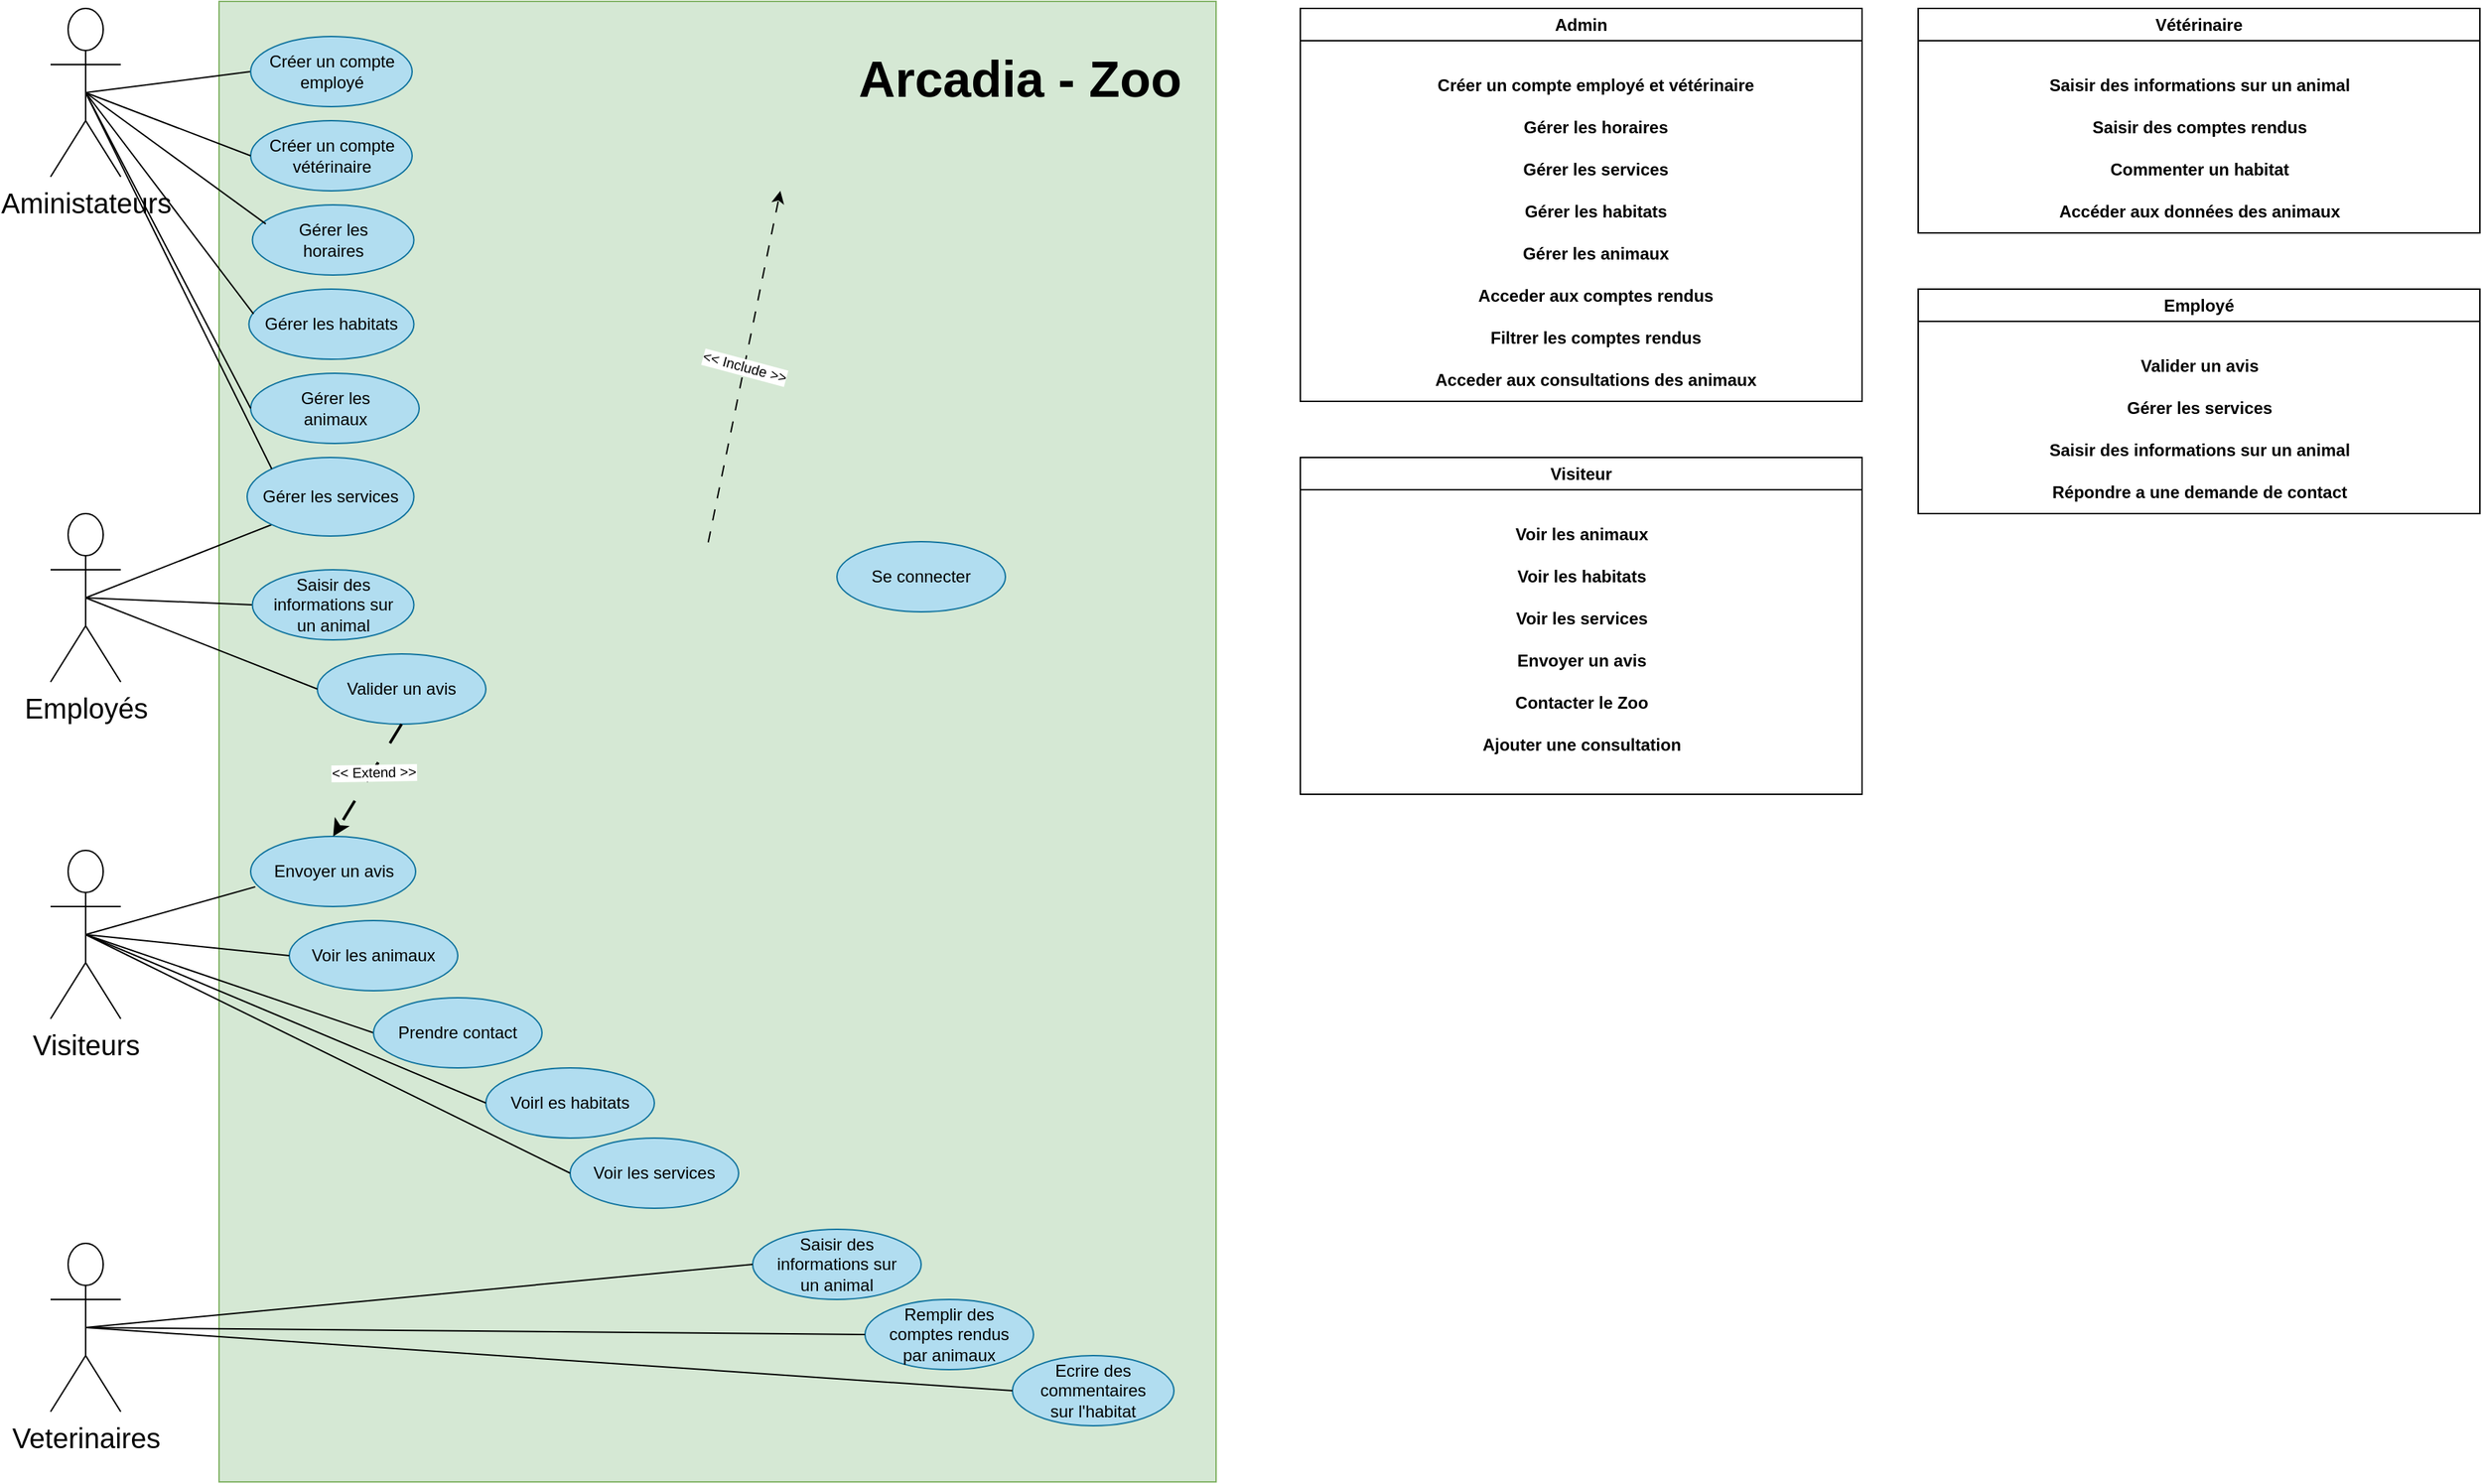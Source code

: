<mxfile version="24.1.0" type="github">
  <diagram name="Page-1" id="oCPFAEqfmWYbWS78uVZk">
    <mxGraphModel dx="1434" dy="786" grid="1" gridSize="10" guides="1" tooltips="1" connect="1" arrows="1" fold="1" page="1" pageScale="1" pageWidth="827" pageHeight="1169" math="0" shadow="0">
      <root>
        <mxCell id="0" />
        <mxCell id="1" parent="0" />
        <mxCell id="mDXhd0gq17yFUPMk-IOI-1" value="" style="rounded=0;whiteSpace=wrap;html=1;fillColor=#d5e8d4;strokeColor=#82b366;shadow=0;glass=0;fontSize=10;" parent="1" vertex="1">
          <mxGeometry x="190" y="35" width="710" height="1055" as="geometry" />
        </mxCell>
        <mxCell id="mDXhd0gq17yFUPMk-IOI-7" value="&lt;font style=&quot;font-size: 20px;&quot;&gt;Employés&lt;/font&gt;" style="shape=umlActor;verticalLabelPosition=bottom;verticalAlign=top;html=1;outlineConnect=0;" parent="1" vertex="1">
          <mxGeometry x="70" y="400" width="50" height="120" as="geometry" />
        </mxCell>
        <mxCell id="mDXhd0gq17yFUPMk-IOI-9" value="&lt;font style=&quot;font-size: 20px;&quot;&gt;Aministateurs&lt;/font&gt;" style="shape=umlActor;verticalLabelPosition=bottom;verticalAlign=top;html=1;outlineConnect=0;" parent="1" vertex="1">
          <mxGeometry x="70" y="40" width="50" height="120" as="geometry" />
        </mxCell>
        <mxCell id="mDXhd0gq17yFUPMk-IOI-10" value="&lt;font style=&quot;font-size: 20px;&quot;&gt;Visiteurs&lt;/font&gt;" style="shape=umlActor;verticalLabelPosition=bottom;verticalAlign=top;html=1;outlineConnect=0;" parent="1" vertex="1">
          <mxGeometry x="70" y="640" width="50" height="120" as="geometry" />
        </mxCell>
        <mxCell id="mDXhd0gq17yFUPMk-IOI-13" value="&lt;font style=&quot;font-size: 36px;&quot;&gt;Arcadia - Zoo&lt;/font&gt;" style="text;strokeColor=none;fillColor=none;html=1;fontSize=24;fontStyle=1;verticalAlign=middle;align=center;rounded=0;" parent="1" vertex="1">
          <mxGeometry x="650" y="60" width="220" height="60" as="geometry" />
        </mxCell>
        <mxCell id="mDXhd0gq17yFUPMk-IOI-25" value="&lt;font style=&quot;font-size: 20px;&quot;&gt;Veterinaires&lt;/font&gt;" style="shape=umlActor;verticalLabelPosition=bottom;verticalAlign=top;html=1;outlineConnect=0;" parent="1" vertex="1">
          <mxGeometry x="70" y="920" width="50" height="120" as="geometry" />
        </mxCell>
        <mxCell id="mDXhd0gq17yFUPMk-IOI-26" value="Se connecter" style="ellipse;fillColor=#b1ddf0;strokeColor=#10739e;html=1;whiteSpace=wrap;spacingRight=0;spacingLeft=0;spacing=12;" parent="1" vertex="1">
          <mxGeometry x="630" y="420" width="120" height="50" as="geometry" />
        </mxCell>
        <mxCell id="mDXhd0gq17yFUPMk-IOI-27" value="Voirl es habitats" style="ellipse;fillColor=#b1ddf0;strokeColor=#10739e;html=1;whiteSpace=wrap;spacingRight=0;spacingLeft=0;spacing=12;" parent="1" vertex="1">
          <mxGeometry x="380" y="795" width="120" height="50" as="geometry" />
        </mxCell>
        <mxCell id="mDXhd0gq17yFUPMk-IOI-28" value="Voir les services" style="ellipse;fillColor=#b1ddf0;strokeColor=#10739e;html=1;whiteSpace=wrap;spacingRight=0;spacingLeft=0;spacing=12;" parent="1" vertex="1">
          <mxGeometry x="440" y="845" width="120" height="50" as="geometry" />
        </mxCell>
        <mxCell id="mDXhd0gq17yFUPMk-IOI-34" value="" style="endArrow=none;html=1;rounded=0;exitX=0;exitY=0.5;exitDx=0;exitDy=0;entryX=0.5;entryY=0.5;entryDx=0;entryDy=0;entryPerimeter=0;" parent="1" source="mDXhd0gq17yFUPMk-IOI-38" target="mDXhd0gq17yFUPMk-IOI-10" edge="1">
          <mxGeometry width="50" height="50" relative="1" as="geometry">
            <mxPoint x="470" y="519" as="sourcePoint" />
            <mxPoint x="562" y="280" as="targetPoint" />
          </mxGeometry>
        </mxCell>
        <mxCell id="mDXhd0gq17yFUPMk-IOI-35" value="" style="endArrow=none;html=1;rounded=0;exitX=0;exitY=0.5;exitDx=0;exitDy=0;entryX=0.5;entryY=0.5;entryDx=0;entryDy=0;entryPerimeter=0;" parent="1" source="mDXhd0gq17yFUPMk-IOI-27" target="mDXhd0gq17yFUPMk-IOI-10" edge="1">
          <mxGeometry width="50" height="50" relative="1" as="geometry">
            <mxPoint x="460" y="383" as="sourcePoint" />
            <mxPoint x="576" y="250" as="targetPoint" />
          </mxGeometry>
        </mxCell>
        <mxCell id="mDXhd0gq17yFUPMk-IOI-39" value="Envoyer un avis" style="ellipse;fillColor=#b1ddf0;strokeColor=#10739e;html=1;whiteSpace=wrap;spacingRight=0;spacingLeft=0;spacing=12;" parent="1" vertex="1">
          <mxGeometry x="212.5" y="630" width="117.5" height="50" as="geometry" />
        </mxCell>
        <mxCell id="mDXhd0gq17yFUPMk-IOI-40" value="" style="endArrow=none;html=1;rounded=0;exitX=0.028;exitY=0.719;exitDx=0;exitDy=0;exitPerimeter=0;entryX=0.5;entryY=0.5;entryDx=0;entryDy=0;entryPerimeter=0;" parent="1" source="mDXhd0gq17yFUPMk-IOI-39" target="mDXhd0gq17yFUPMk-IOI-10" edge="1">
          <mxGeometry width="50" height="50" relative="1" as="geometry">
            <mxPoint x="510" y="383" as="sourcePoint" />
            <mxPoint x="626" y="250" as="targetPoint" />
          </mxGeometry>
        </mxCell>
        <mxCell id="mDXhd0gq17yFUPMk-IOI-55" value="Saisir des informations sur un animal" style="ellipse;fillColor=#b1ddf0;strokeColor=#10739e;html=1;whiteSpace=wrap;spacingRight=0;spacingLeft=0;spacing=12;" parent="1" vertex="1">
          <mxGeometry x="570" y="910" width="120" height="50" as="geometry" />
        </mxCell>
        <mxCell id="mDXhd0gq17yFUPMk-IOI-61" value="" style="endArrow=none;html=1;rounded=0;exitX=0.5;exitY=0.5;exitDx=0;exitDy=0;entryX=0;entryY=0.5;entryDx=0;entryDy=0;exitPerimeter=0;" parent="1" source="mDXhd0gq17yFUPMk-IOI-9" target="eVSdmiCTxwM3tjhRDRQT-4" edge="1">
          <mxGeometry width="50" height="50" relative="1" as="geometry">
            <mxPoint x="1190" y="325" as="sourcePoint" />
            <mxPoint x="380" y="200" as="targetPoint" />
          </mxGeometry>
        </mxCell>
        <mxCell id="mDXhd0gq17yFUPMk-IOI-62" value="" style="endArrow=none;html=1;rounded=0;exitX=0.5;exitY=0.5;exitDx=0;exitDy=0;entryX=0;entryY=0.5;entryDx=0;entryDy=0;exitPerimeter=0;" parent="1" source="mDXhd0gq17yFUPMk-IOI-25" target="mDXhd0gq17yFUPMk-IOI-55" edge="1">
          <mxGeometry width="50" height="50" relative="1" as="geometry">
            <mxPoint x="840" y="1000" as="sourcePoint" />
            <mxPoint x="390" y="460" as="targetPoint" />
          </mxGeometry>
        </mxCell>
        <mxCell id="mDXhd0gq17yFUPMk-IOI-63" value="" style="endArrow=none;html=1;rounded=0;exitX=0.5;exitY=0.5;exitDx=0;exitDy=0;entryX=0;entryY=0.5;entryDx=0;entryDy=0;exitPerimeter=0;" parent="1" source="mDXhd0gq17yFUPMk-IOI-7" target="eVSdmiCTxwM3tjhRDRQT-22" edge="1">
          <mxGeometry width="50" height="50" relative="1" as="geometry">
            <mxPoint x="1300" y="270" as="sourcePoint" />
            <mxPoint x="390" y="800" as="targetPoint" />
          </mxGeometry>
        </mxCell>
        <mxCell id="mDXhd0gq17yFUPMk-IOI-38" value="Prendre contact" style="ellipse;fillColor=#b1ddf0;strokeColor=#10739e;html=1;whiteSpace=wrap;spacingRight=0;spacingLeft=0;spacing=12;" parent="1" vertex="1">
          <mxGeometry x="300" y="745" width="120" height="50" as="geometry" />
        </mxCell>
        <mxCell id="eVSdmiCTxwM3tjhRDRQT-2" value="Valider un avis" style="ellipse;fillColor=#b1ddf0;strokeColor=#10739e;html=1;whiteSpace=wrap;spacingRight=0;spacingLeft=0;spacing=12;" parent="1" vertex="1">
          <mxGeometry x="260" y="500" width="120" height="50" as="geometry" />
        </mxCell>
        <mxCell id="eVSdmiCTxwM3tjhRDRQT-3" value="Gérer les horaires" style="ellipse;fillColor=#b1ddf0;strokeColor=#10739e;html=1;whiteSpace=wrap;spacingRight=0;spacingLeft=0;spacing=12;" parent="1" vertex="1">
          <mxGeometry x="213.75" y="180" width="115" height="50" as="geometry" />
        </mxCell>
        <mxCell id="eVSdmiCTxwM3tjhRDRQT-4" value="Créer un compte employé" style="ellipse;fillColor=#b1ddf0;strokeColor=#10739e;html=1;whiteSpace=wrap;spacingRight=0;spacingLeft=0;spacing=12;" parent="1" vertex="1">
          <mxGeometry x="212.5" y="60" width="115" height="50" as="geometry" />
        </mxCell>
        <mxCell id="eVSdmiCTxwM3tjhRDRQT-6" value="" style="endArrow=none;html=1;rounded=0;exitX=0;exitY=0.5;exitDx=0;exitDy=0;entryX=0.5;entryY=0.5;entryDx=0;entryDy=0;entryPerimeter=0;" parent="1" source="mDXhd0gq17yFUPMk-IOI-28" target="mDXhd0gq17yFUPMk-IOI-10" edge="1">
          <mxGeometry width="50" height="50" relative="1" as="geometry">
            <mxPoint x="582.5" y="1780" as="sourcePoint" />
            <mxPoint x="377.5" y="1410" as="targetPoint" />
          </mxGeometry>
        </mxCell>
        <mxCell id="eVSdmiCTxwM3tjhRDRQT-9" value="Créer un compte vétérinaire" style="ellipse;fillColor=#b1ddf0;strokeColor=#10739e;html=1;whiteSpace=wrap;spacingRight=0;spacingLeft=0;spacing=12;" parent="1" vertex="1">
          <mxGeometry x="212.5" y="120" width="115" height="50" as="geometry" />
        </mxCell>
        <mxCell id="eVSdmiCTxwM3tjhRDRQT-17" value="" style="endArrow=classic;html=1;rounded=0;endFill=1;dashed=1;dashPattern=8 8;exitX=0.963;exitY=0.708;exitDx=0;exitDy=0;exitPerimeter=0;entryX=0.563;entryY=0.128;entryDx=0;entryDy=0;entryPerimeter=0;" parent="1" target="mDXhd0gq17yFUPMk-IOI-1" edge="1">
          <mxGeometry relative="1" as="geometry">
            <mxPoint x="538.325" y="420.5" as="sourcePoint" />
            <mxPoint x="551.677" y="355.5" as="targetPoint" />
          </mxGeometry>
        </mxCell>
        <mxCell id="eVSdmiCTxwM3tjhRDRQT-18" value="&lt;font style=&quot;font-size: 10px;&quot;&gt;&amp;lt;&amp;lt; Include&lt;/font&gt;&lt;span style=&quot;font-size: 10px;&quot;&gt;&amp;nbsp;&amp;gt;&amp;gt;&lt;/span&gt;" style="edgeLabel;resizable=0;html=1;;align=center;verticalAlign=middle;rotation=15;fontSize=10;" parent="eVSdmiCTxwM3tjhRDRQT-17" connectable="0" vertex="1">
          <mxGeometry relative="1" as="geometry" />
        </mxCell>
        <mxCell id="eVSdmiCTxwM3tjhRDRQT-22" value="Saisir des informations sur un animal" style="ellipse;fillColor=#b1ddf0;strokeColor=#10739e;html=1;whiteSpace=wrap;spacingRight=0;spacingLeft=0;spacing=12;" parent="1" vertex="1">
          <mxGeometry x="213.75" y="440" width="115" height="50" as="geometry" />
        </mxCell>
        <mxCell id="eVSdmiCTxwM3tjhRDRQT-31" value="" style="endArrow=none;html=1;rounded=0;exitX=0.5;exitY=0.5;exitDx=0;exitDy=0;exitPerimeter=0;entryX=0;entryY=1;entryDx=0;entryDy=0;" parent="1" source="mDXhd0gq17yFUPMk-IOI-7" target="eVSdmiCTxwM3tjhRDRQT-48" edge="1">
          <mxGeometry width="50" height="50" relative="1" as="geometry">
            <mxPoint x="250" y="770" as="sourcePoint" />
            <mxPoint x="385.0" y="640" as="targetPoint" />
          </mxGeometry>
        </mxCell>
        <mxCell id="eVSdmiCTxwM3tjhRDRQT-32" value="" style="endArrow=none;html=1;rounded=0;exitX=0.5;exitY=0.5;exitDx=0;exitDy=0;exitPerimeter=0;entryX=0;entryY=0.5;entryDx=0;entryDy=0;" parent="1" source="mDXhd0gq17yFUPMk-IOI-7" target="eVSdmiCTxwM3tjhRDRQT-2" edge="1">
          <mxGeometry width="50" height="50" relative="1" as="geometry">
            <mxPoint x="215" y="490" as="sourcePoint" />
            <mxPoint x="400" y="470" as="targetPoint" />
          </mxGeometry>
        </mxCell>
        <mxCell id="eVSdmiCTxwM3tjhRDRQT-33" value="" style="endArrow=none;html=1;rounded=0;exitX=0.5;exitY=0.5;exitDx=0;exitDy=0;entryX=0;entryY=0.5;entryDx=0;entryDy=0;exitPerimeter=0;" parent="1" source="mDXhd0gq17yFUPMk-IOI-9" target="eVSdmiCTxwM3tjhRDRQT-9" edge="1">
          <mxGeometry width="50" height="50" relative="1" as="geometry">
            <mxPoint x="215" y="210" as="sourcePoint" />
            <mxPoint x="390" y="210" as="targetPoint" />
          </mxGeometry>
        </mxCell>
        <mxCell id="eVSdmiCTxwM3tjhRDRQT-34" value="" style="endArrow=none;html=1;rounded=0;exitX=0.5;exitY=0.5;exitDx=0;exitDy=0;entryX=0.083;entryY=0.271;entryDx=0;entryDy=0;exitPerimeter=0;entryPerimeter=0;" parent="1" source="mDXhd0gq17yFUPMk-IOI-9" target="eVSdmiCTxwM3tjhRDRQT-3" edge="1">
          <mxGeometry width="50" height="50" relative="1" as="geometry">
            <mxPoint x="225" y="220" as="sourcePoint" />
            <mxPoint x="400" y="220" as="targetPoint" />
          </mxGeometry>
        </mxCell>
        <mxCell id="eVSdmiCTxwM3tjhRDRQT-36" value="Gérer les habitats" style="ellipse;fillColor=#b1ddf0;strokeColor=#10739e;html=1;whiteSpace=wrap;spacingRight=0;spacingLeft=0;spacing=12;" parent="1" vertex="1">
          <mxGeometry x="211.25" y="240" width="117.5" height="50" as="geometry" />
        </mxCell>
        <mxCell id="eVSdmiCTxwM3tjhRDRQT-38" value="Gérer les animaux" style="ellipse;fillColor=#b1ddf0;strokeColor=#10739e;html=1;whiteSpace=wrap;spacingRight=0;spacingLeft=0;spacing=12;" parent="1" vertex="1">
          <mxGeometry x="212.5" y="300" width="120" height="50" as="geometry" />
        </mxCell>
        <mxCell id="eVSdmiCTxwM3tjhRDRQT-39" value="" style="endArrow=none;html=1;rounded=0;exitX=0.5;exitY=0.5;exitDx=0;exitDy=0;entryX=0.028;entryY=0.354;entryDx=0;entryDy=0;exitPerimeter=0;entryPerimeter=0;" parent="1" source="mDXhd0gq17yFUPMk-IOI-9" target="eVSdmiCTxwM3tjhRDRQT-36" edge="1">
          <mxGeometry width="50" height="50" relative="1" as="geometry">
            <mxPoint x="215" y="210" as="sourcePoint" />
            <mxPoint x="420" y="222" as="targetPoint" />
          </mxGeometry>
        </mxCell>
        <mxCell id="eVSdmiCTxwM3tjhRDRQT-40" value="" style="endArrow=none;html=1;rounded=0;exitX=0.5;exitY=0.5;exitDx=0;exitDy=0;entryX=0;entryY=0.5;entryDx=0;entryDy=0;exitPerimeter=0;" parent="1" source="mDXhd0gq17yFUPMk-IOI-9" target="eVSdmiCTxwM3tjhRDRQT-38" edge="1">
          <mxGeometry width="50" height="50" relative="1" as="geometry">
            <mxPoint x="225" y="220" as="sourcePoint" />
            <mxPoint x="430" y="232" as="targetPoint" />
          </mxGeometry>
        </mxCell>
        <mxCell id="eVSdmiCTxwM3tjhRDRQT-46" value="" style="endArrow=classic;html=1;rounded=0;endFill=1;dashed=1;dashPattern=8 8;exitX=0.5;exitY=1;exitDx=0;exitDy=0;entryX=0.5;entryY=0;entryDx=0;entryDy=0;strokeWidth=2;strokeColor=#000000;" parent="1" source="eVSdmiCTxwM3tjhRDRQT-2" target="mDXhd0gq17yFUPMk-IOI-39" edge="1">
          <mxGeometry relative="1" as="geometry">
            <mxPoint x="910.0" y="1421.86" as="sourcePoint" />
            <mxPoint x="1136.575" y="1168.999" as="targetPoint" />
            <Array as="points" />
          </mxGeometry>
        </mxCell>
        <mxCell id="eVSdmiCTxwM3tjhRDRQT-47" value="&lt;font style=&quot;font-size: 10px;&quot;&gt;&amp;lt;&amp;lt; Extend &amp;gt;&amp;gt;&lt;/font&gt;" style="edgeLabel;resizable=0;html=1;;align=center;verticalAlign=middle;rotation=-1;fontSize=10;" parent="eVSdmiCTxwM3tjhRDRQT-46" connectable="0" vertex="1">
          <mxGeometry relative="1" as="geometry">
            <mxPoint x="4" y="-6" as="offset" />
          </mxGeometry>
        </mxCell>
        <mxCell id="eVSdmiCTxwM3tjhRDRQT-48" value="Gérer les services" style="ellipse;fillColor=#b1ddf0;strokeColor=#10739e;html=1;whiteSpace=wrap;spacingRight=0;spacingLeft=0;spacing=12;" parent="1" vertex="1">
          <mxGeometry x="210" y="360" width="118.75" height="56" as="geometry" />
        </mxCell>
        <mxCell id="eVSdmiCTxwM3tjhRDRQT-49" value="" style="endArrow=none;html=1;rounded=0;exitX=0.5;exitY=0.5;exitDx=0;exitDy=0;entryX=0;entryY=0;entryDx=0;entryDy=0;exitPerimeter=0;" parent="1" source="mDXhd0gq17yFUPMk-IOI-9" target="eVSdmiCTxwM3tjhRDRQT-48" edge="1">
          <mxGeometry width="50" height="50" relative="1" as="geometry">
            <mxPoint x="200" y="270" as="sourcePoint" />
            <mxPoint x="385" y="480" as="targetPoint" />
          </mxGeometry>
        </mxCell>
        <mxCell id="eVSdmiCTxwM3tjhRDRQT-55" value="Remplir des comptes rendus par animaux" style="ellipse;fillColor=#b1ddf0;strokeColor=#10739e;html=1;whiteSpace=wrap;spacingRight=0;spacingLeft=0;spacing=12;" parent="1" vertex="1">
          <mxGeometry x="650" y="960" width="120" height="50" as="geometry" />
        </mxCell>
        <mxCell id="eVSdmiCTxwM3tjhRDRQT-56" value="Ecrire des commentaires sur l&amp;#39;habitat" style="ellipse;fillColor=#b1ddf0;strokeColor=#10739e;html=1;whiteSpace=wrap;spacingRight=0;spacingLeft=0;spacing=12;" parent="1" vertex="1">
          <mxGeometry x="755" y="1000" width="115" height="50" as="geometry" />
        </mxCell>
        <mxCell id="eVSdmiCTxwM3tjhRDRQT-57" value="" style="endArrow=none;html=1;rounded=0;exitX=0.5;exitY=0.5;exitDx=0;exitDy=0;entryX=0;entryY=0.5;entryDx=0;entryDy=0;exitPerimeter=0;" parent="1" source="mDXhd0gq17yFUPMk-IOI-25" target="eVSdmiCTxwM3tjhRDRQT-55" edge="1">
          <mxGeometry width="50" height="50" relative="1" as="geometry">
            <mxPoint x="760" y="1290" as="sourcePoint" />
            <mxPoint x="1395" y="1140" as="targetPoint" />
          </mxGeometry>
        </mxCell>
        <mxCell id="eVSdmiCTxwM3tjhRDRQT-58" value="" style="endArrow=none;html=1;rounded=0;exitX=0.5;exitY=0.5;exitDx=0;exitDy=0;entryX=0;entryY=0.5;entryDx=0;entryDy=0;exitPerimeter=0;" parent="1" source="mDXhd0gq17yFUPMk-IOI-25" target="eVSdmiCTxwM3tjhRDRQT-56" edge="1">
          <mxGeometry width="50" height="50" relative="1" as="geometry">
            <mxPoint x="750" y="1400" as="sourcePoint" />
            <mxPoint x="1385" y="1250" as="targetPoint" />
          </mxGeometry>
        </mxCell>
        <mxCell id="eVSdmiCTxwM3tjhRDRQT-64" value="Voir les animaux" style="ellipse;fillColor=#b1ddf0;strokeColor=#10739e;html=1;whiteSpace=wrap;spacingRight=0;spacingLeft=0;spacing=12;" parent="1" vertex="1">
          <mxGeometry x="240" y="690" width="120" height="50" as="geometry" />
        </mxCell>
        <mxCell id="XN0v3gJz0Hpq_Vf9HfFB-1" value="" style="endArrow=none;html=1;rounded=0;exitX=0;exitY=0.5;exitDx=0;exitDy=0;entryX=0.5;entryY=0.5;entryDx=0;entryDy=0;entryPerimeter=0;" edge="1" parent="1" source="eVSdmiCTxwM3tjhRDRQT-64" target="mDXhd0gq17yFUPMk-IOI-10">
          <mxGeometry width="50" height="50" relative="1" as="geometry">
            <mxPoint x="565" y="1160" as="sourcePoint" />
            <mxPoint x="450" y="690" as="targetPoint" />
          </mxGeometry>
        </mxCell>
        <mxCell id="XN0v3gJz0Hpq_Vf9HfFB-2" value="Visiteur" style="swimlane;whiteSpace=wrap;html=1;" vertex="1" parent="1">
          <mxGeometry x="960" y="360" width="400" height="240" as="geometry" />
        </mxCell>
        <mxCell id="XN0v3gJz0Hpq_Vf9HfFB-26" value="Voir les animaux" style="text;html=1;align=center;verticalAlign=middle;resizable=0;points=[];autosize=1;strokeColor=none;fillColor=none;fontStyle=1" vertex="1" parent="XN0v3gJz0Hpq_Vf9HfFB-2">
          <mxGeometry x="145" y="40" width="110" height="30" as="geometry" />
        </mxCell>
        <mxCell id="XN0v3gJz0Hpq_Vf9HfFB-24" value="Voir les habitats" style="text;html=1;align=center;verticalAlign=middle;resizable=0;points=[];autosize=1;strokeColor=none;fillColor=none;fontStyle=1" vertex="1" parent="XN0v3gJz0Hpq_Vf9HfFB-2">
          <mxGeometry x="145" y="70" width="110" height="30" as="geometry" />
        </mxCell>
        <mxCell id="XN0v3gJz0Hpq_Vf9HfFB-35" value="Voir les services" style="text;html=1;align=center;verticalAlign=middle;resizable=0;points=[];autosize=1;strokeColor=none;fillColor=none;fontStyle=1" vertex="1" parent="XN0v3gJz0Hpq_Vf9HfFB-2">
          <mxGeometry x="145" y="100" width="110" height="30" as="geometry" />
        </mxCell>
        <mxCell id="XN0v3gJz0Hpq_Vf9HfFB-38" value="Envoyer un avis" style="text;html=1;align=center;verticalAlign=middle;resizable=0;points=[];autosize=1;strokeColor=none;fillColor=none;fontStyle=1" vertex="1" parent="XN0v3gJz0Hpq_Vf9HfFB-2">
          <mxGeometry x="145" y="130" width="110" height="30" as="geometry" />
        </mxCell>
        <mxCell id="XN0v3gJz0Hpq_Vf9HfFB-34" value="Contacter le Zoo" style="text;html=1;align=center;verticalAlign=middle;resizable=0;points=[];autosize=1;strokeColor=none;fillColor=none;fontStyle=1" vertex="1" parent="XN0v3gJz0Hpq_Vf9HfFB-2">
          <mxGeometry x="145" y="160" width="110" height="30" as="geometry" />
        </mxCell>
        <mxCell id="XN0v3gJz0Hpq_Vf9HfFB-41" value="Ajouter une consultation" style="text;html=1;align=center;verticalAlign=middle;resizable=0;points=[];autosize=1;strokeColor=none;fillColor=none;fontStyle=1" vertex="1" parent="XN0v3gJz0Hpq_Vf9HfFB-2">
          <mxGeometry x="125" y="190" width="150" height="30" as="geometry" />
        </mxCell>
        <mxCell id="XN0v3gJz0Hpq_Vf9HfFB-3" value="Admin" style="swimlane;whiteSpace=wrap;html=1;" vertex="1" parent="1">
          <mxGeometry x="960" y="40" width="400" height="280" as="geometry" />
        </mxCell>
        <mxCell id="XN0v3gJz0Hpq_Vf9HfFB-9" value="Créer un compte employé et vétérinaire" style="text;html=1;align=center;verticalAlign=middle;resizable=0;points=[];autosize=1;strokeColor=none;fillColor=none;fontStyle=1" vertex="1" parent="XN0v3gJz0Hpq_Vf9HfFB-3">
          <mxGeometry x="95" y="40" width="230" height="30" as="geometry" />
        </mxCell>
        <mxCell id="XN0v3gJz0Hpq_Vf9HfFB-11" value="Gérer les services" style="text;html=1;align=center;verticalAlign=middle;resizable=0;points=[];autosize=1;strokeColor=none;fillColor=none;fontStyle=1" vertex="1" parent="XN0v3gJz0Hpq_Vf9HfFB-3">
          <mxGeometry x="150" y="100" width="120" height="30" as="geometry" />
        </mxCell>
        <mxCell id="XN0v3gJz0Hpq_Vf9HfFB-14" value="Gérer les animaux" style="text;html=1;align=center;verticalAlign=middle;resizable=0;points=[];autosize=1;strokeColor=none;fillColor=none;fontStyle=1" vertex="1" parent="XN0v3gJz0Hpq_Vf9HfFB-3">
          <mxGeometry x="150" y="160" width="120" height="30" as="geometry" />
        </mxCell>
        <mxCell id="XN0v3gJz0Hpq_Vf9HfFB-13" value="Gérer les habitats" style="text;html=1;align=center;verticalAlign=middle;resizable=0;points=[];autosize=1;strokeColor=none;fillColor=none;fontStyle=1" vertex="1" parent="XN0v3gJz0Hpq_Vf9HfFB-3">
          <mxGeometry x="150" y="130" width="120" height="30" as="geometry" />
        </mxCell>
        <mxCell id="XN0v3gJz0Hpq_Vf9HfFB-12" value="Gérer les horaires" style="text;html=1;align=center;verticalAlign=middle;resizable=0;points=[];autosize=1;strokeColor=none;fillColor=none;fontStyle=1" vertex="1" parent="XN0v3gJz0Hpq_Vf9HfFB-3">
          <mxGeometry x="150" y="70" width="120" height="30" as="geometry" />
        </mxCell>
        <mxCell id="XN0v3gJz0Hpq_Vf9HfFB-16" value="Acceder aux consultations des animaux" style="text;html=1;align=center;verticalAlign=middle;resizable=0;points=[];autosize=1;strokeColor=none;fillColor=none;fontStyle=1" vertex="1" parent="XN0v3gJz0Hpq_Vf9HfFB-3">
          <mxGeometry x="95" y="250" width="230" height="30" as="geometry" />
        </mxCell>
        <mxCell id="XN0v3gJz0Hpq_Vf9HfFB-15" value="Acceder aux comptes rendus" style="text;html=1;align=center;verticalAlign=middle;resizable=0;points=[];autosize=1;strokeColor=none;fillColor=none;fontStyle=1" vertex="1" parent="XN0v3gJz0Hpq_Vf9HfFB-3">
          <mxGeometry x="120" y="190" width="180" height="30" as="geometry" />
        </mxCell>
        <mxCell id="XN0v3gJz0Hpq_Vf9HfFB-39" value="Filtrer les comptes rendus" style="text;html=1;align=center;verticalAlign=middle;resizable=0;points=[];autosize=1;strokeColor=none;fillColor=none;fontStyle=1" vertex="1" parent="XN0v3gJz0Hpq_Vf9HfFB-3">
          <mxGeometry x="130" y="220" width="160" height="30" as="geometry" />
        </mxCell>
        <mxCell id="XN0v3gJz0Hpq_Vf9HfFB-5" value="Employé" style="swimlane;whiteSpace=wrap;html=1;" vertex="1" parent="1">
          <mxGeometry x="1400" y="240" width="400" height="160" as="geometry" />
        </mxCell>
        <mxCell id="XN0v3gJz0Hpq_Vf9HfFB-22" value="Valider un avis" style="text;html=1;align=center;verticalAlign=middle;resizable=0;points=[];autosize=1;strokeColor=none;fillColor=none;fontStyle=1" vertex="1" parent="XN0v3gJz0Hpq_Vf9HfFB-5">
          <mxGeometry x="150" y="40" width="100" height="30" as="geometry" />
        </mxCell>
        <mxCell id="XN0v3gJz0Hpq_Vf9HfFB-21" value="Gérer les services" style="text;html=1;align=center;verticalAlign=middle;resizable=0;points=[];autosize=1;strokeColor=none;fillColor=none;fontStyle=1" vertex="1" parent="XN0v3gJz0Hpq_Vf9HfFB-5">
          <mxGeometry x="140" y="70" width="120" height="30" as="geometry" />
        </mxCell>
        <mxCell id="XN0v3gJz0Hpq_Vf9HfFB-20" value="Saisir des informations sur un animal" style="text;html=1;align=center;verticalAlign=middle;resizable=0;points=[];autosize=1;strokeColor=none;fillColor=none;fontStyle=1" vertex="1" parent="XN0v3gJz0Hpq_Vf9HfFB-5">
          <mxGeometry x="90" y="100" width="220" height="30" as="geometry" />
        </mxCell>
        <mxCell id="XN0v3gJz0Hpq_Vf9HfFB-32" value="Répondre a une demande de contact" style="text;html=1;align=center;verticalAlign=middle;resizable=0;points=[];autosize=1;strokeColor=none;fillColor=none;fontStyle=1" vertex="1" parent="XN0v3gJz0Hpq_Vf9HfFB-5">
          <mxGeometry x="90" y="130" width="220" height="30" as="geometry" />
        </mxCell>
        <mxCell id="XN0v3gJz0Hpq_Vf9HfFB-6" value="Vétérinaire" style="swimlane;whiteSpace=wrap;html=1;" vertex="1" parent="1">
          <mxGeometry x="1400" y="40" width="400" height="160" as="geometry" />
        </mxCell>
        <mxCell id="XN0v3gJz0Hpq_Vf9HfFB-17" value="Saisir des informations sur un animal" style="text;html=1;align=center;verticalAlign=middle;resizable=0;points=[];autosize=1;strokeColor=none;fillColor=none;fontStyle=1" vertex="1" parent="XN0v3gJz0Hpq_Vf9HfFB-6">
          <mxGeometry x="90" y="40" width="220" height="30" as="geometry" />
        </mxCell>
        <mxCell id="XN0v3gJz0Hpq_Vf9HfFB-29" value="Commenter un habitat" style="text;html=1;align=center;verticalAlign=middle;resizable=0;points=[];autosize=1;strokeColor=none;fillColor=none;fontStyle=1" vertex="1" parent="XN0v3gJz0Hpq_Vf9HfFB-6">
          <mxGeometry x="130" y="100" width="140" height="30" as="geometry" />
        </mxCell>
        <mxCell id="XN0v3gJz0Hpq_Vf9HfFB-28" value="Saisir des comptes rendus" style="text;html=1;align=center;verticalAlign=middle;resizable=0;points=[];autosize=1;strokeColor=none;fillColor=none;fontStyle=1" vertex="1" parent="XN0v3gJz0Hpq_Vf9HfFB-6">
          <mxGeometry x="120" y="70" width="160" height="30" as="geometry" />
        </mxCell>
        <mxCell id="XN0v3gJz0Hpq_Vf9HfFB-33" value="Accéder aux données des animaux" style="text;html=1;align=center;verticalAlign=middle;resizable=0;points=[];autosize=1;strokeColor=none;fillColor=none;fontStyle=1" vertex="1" parent="XN0v3gJz0Hpq_Vf9HfFB-6">
          <mxGeometry x="95" y="130" width="210" height="30" as="geometry" />
        </mxCell>
      </root>
    </mxGraphModel>
  </diagram>
</mxfile>
